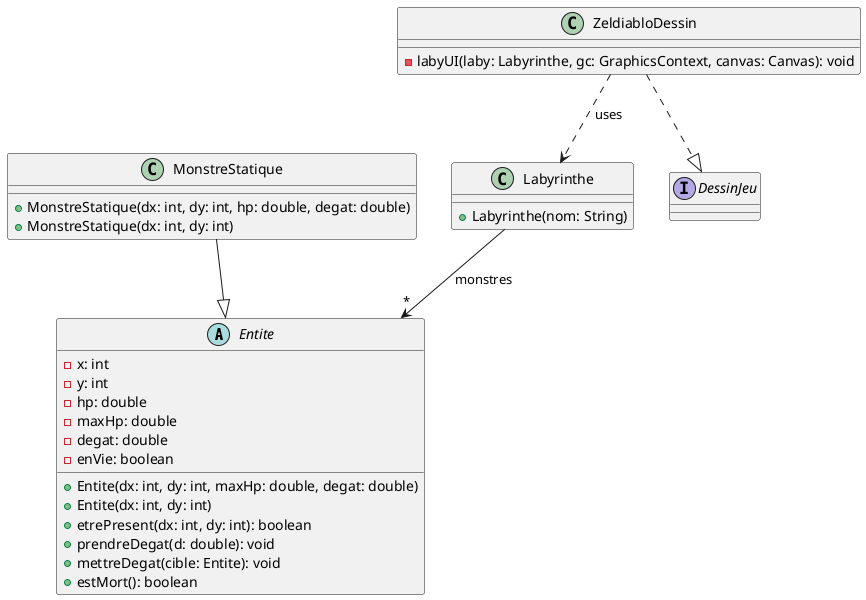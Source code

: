 @startuml
abstract class Entite {
  - x: int
  - y: int
  - hp: double
  - maxHp: double
  - degat: double
  - enVie: boolean
  + Entite(dx: int, dy: int, maxHp: double, degat: double)
  + Entite(dx: int, dy: int)
  + etrePresent(dx: int, dy: int): boolean
  + prendreDegat(d: double): void
  + mettreDegat(cible: Entite): void
  + estMort(): boolean
}

class MonstreStatique {
  + MonstreStatique(dx: int, dy: int, hp: double, degat: double)
  + MonstreStatique(dx: int, dy: int)
}

class Labyrinthe {
  + Labyrinthe(nom: String)
}

class ZeldiabloDessin {
  - labyUI(laby: Labyrinthe, gc: GraphicsContext, canvas: Canvas): void
}

interface DessinJeu {
}


MonstreStatique --|> Entite
Labyrinthe --> "*" Entite : monstres
ZeldiabloDessin ..|> DessinJeu
ZeldiabloDessin ..> Labyrinthe : uses

hide Entite::getX
hide Entite::getY
hide Entite::setX
hide Entite::setY
hide Entite::getHp
hide Entite::getMaxHp
@enduml